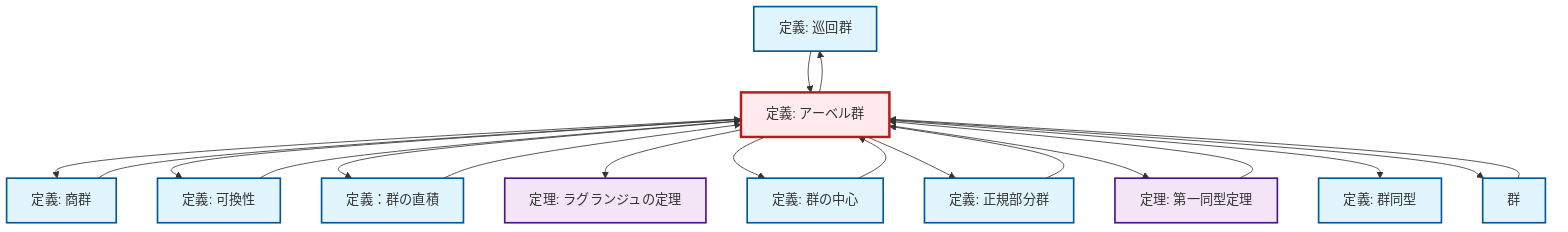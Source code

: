 graph TD
    classDef definition fill:#e1f5fe,stroke:#01579b,stroke-width:2px
    classDef theorem fill:#f3e5f5,stroke:#4a148c,stroke-width:2px
    classDef axiom fill:#fff3e0,stroke:#e65100,stroke-width:2px
    classDef example fill:#e8f5e9,stroke:#1b5e20,stroke-width:2px
    classDef current fill:#ffebee,stroke:#b71c1c,stroke-width:3px
    def-cyclic-group["定義: 巡回群"]:::definition
    thm-first-isomorphism["定理: 第一同型定理"]:::theorem
    def-abelian-group["定義: アーベル群"]:::definition
    def-isomorphism["定義: 群同型"]:::definition
    def-quotient-group["定義: 商群"]:::definition
    thm-lagrange["定理: ラグランジュの定理"]:::theorem
    def-normal-subgroup["定義: 正規部分群"]:::definition
    def-direct-product["定義：群の直積"]:::definition
    def-group["群"]:::definition
    def-commutativity["定義: 可換性"]:::definition
    def-center-of-group["定義: 群の中心"]:::definition
    def-abelian-group --> def-quotient-group
    def-abelian-group --> def-cyclic-group
    thm-first-isomorphism --> def-abelian-group
    def-abelian-group --> def-commutativity
    def-normal-subgroup --> def-abelian-group
    def-group --> def-abelian-group
    def-abelian-group --> def-direct-product
    def-center-of-group --> def-abelian-group
    def-abelian-group --> thm-lagrange
    def-abelian-group --> def-center-of-group
    def-abelian-group --> def-normal-subgroup
    def-cyclic-group --> def-abelian-group
    def-abelian-group --> thm-first-isomorphism
    def-commutativity --> def-abelian-group
    def-quotient-group --> def-abelian-group
    def-direct-product --> def-abelian-group
    def-abelian-group --> def-isomorphism
    def-abelian-group --> def-group
    class def-abelian-group current